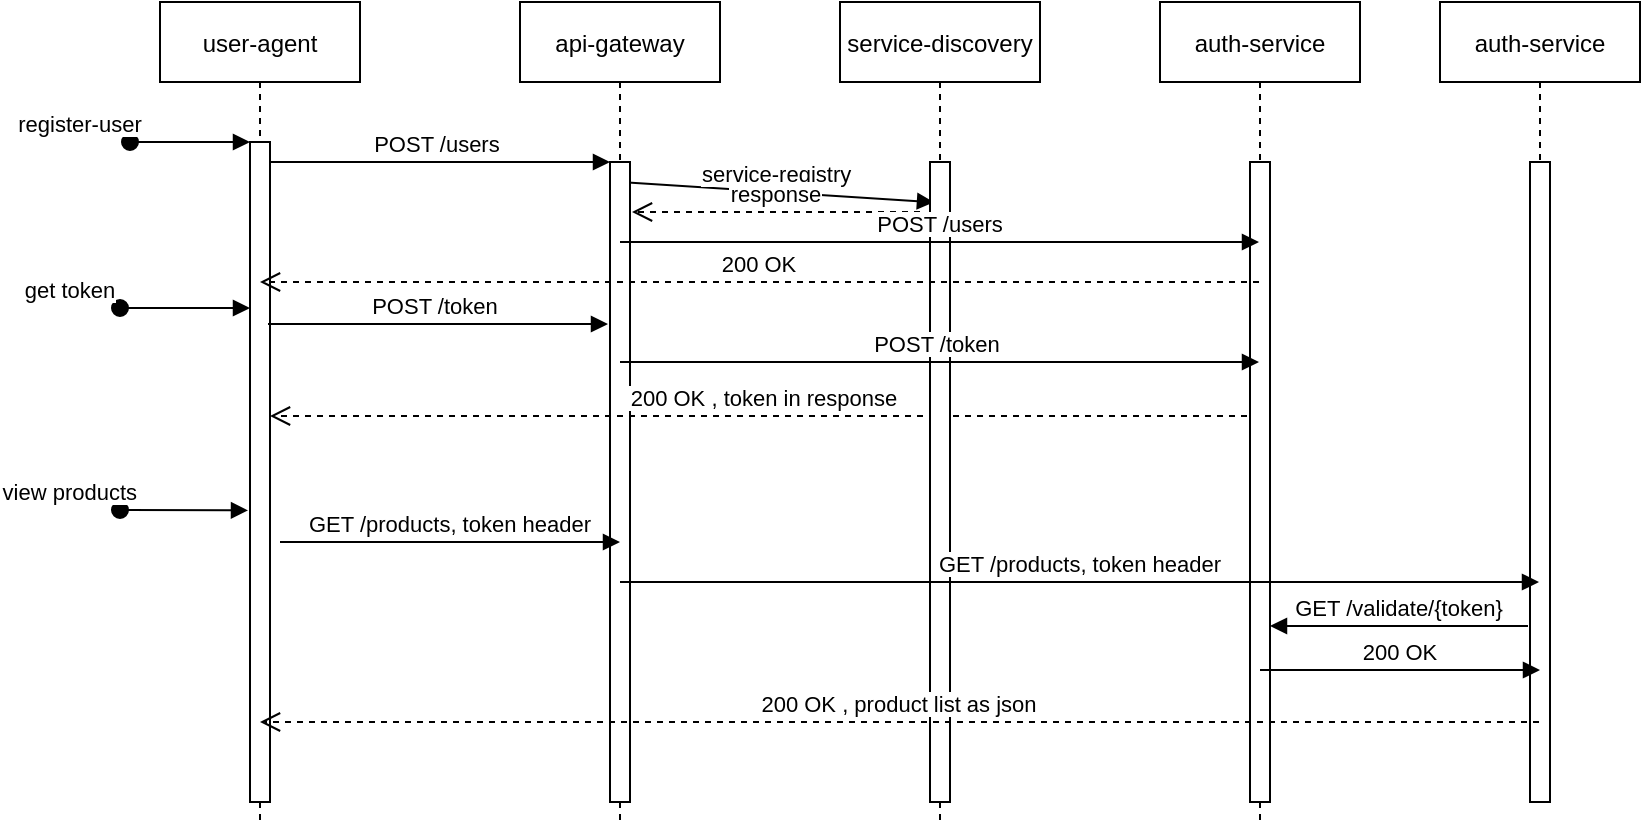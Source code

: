 <mxfile version="13.6.3" type="device"><diagram id="kgpKYQtTHZ0yAKxKKP6v" name="Page-1"><mxGraphModel dx="2272" dy="762" grid="1" gridSize="10" guides="1" tooltips="1" connect="1" arrows="1" fold="1" page="1" pageScale="1" pageWidth="850" pageHeight="1100" math="0" shadow="0"><root><mxCell id="0"/><mxCell id="1" parent="0"/><mxCell id="9Uvjw-tSfNIo9jVJ35Cl-6" value="service-registry" style="verticalAlign=bottom;endArrow=block;shadow=0;strokeWidth=1;entryX=0.2;entryY=0.063;entryDx=0;entryDy=0;entryPerimeter=0;" edge="1" parent="1" target="9Uvjw-tSfNIo9jVJ35Cl-2"><mxGeometry relative="1" as="geometry"><mxPoint x="30" y="260.0" as="sourcePoint"/><mxPoint x="181" y="258" as="targetPoint"/></mxGeometry></mxCell><mxCell id="3nuBFxr9cyL0pnOWT2aG-1" value="user-agent" style="shape=umlLifeline;perimeter=lifelinePerimeter;container=1;collapsible=0;recursiveResize=0;rounded=0;shadow=0;strokeWidth=1;" parent="1" vertex="1"><mxGeometry x="-200" y="170" width="100" height="410" as="geometry"/></mxCell><mxCell id="3nuBFxr9cyL0pnOWT2aG-2" value="" style="points=[];perimeter=orthogonalPerimeter;rounded=0;shadow=0;strokeWidth=1;" parent="3nuBFxr9cyL0pnOWT2aG-1" vertex="1"><mxGeometry x="45" y="70" width="10" height="330" as="geometry"/></mxCell><mxCell id="3nuBFxr9cyL0pnOWT2aG-3" value="register-user" style="verticalAlign=bottom;startArrow=oval;endArrow=block;startSize=8;shadow=0;strokeWidth=1;" parent="3nuBFxr9cyL0pnOWT2aG-1" target="3nuBFxr9cyL0pnOWT2aG-2" edge="1"><mxGeometry x="-1" y="-25" relative="1" as="geometry"><mxPoint x="-15" y="70" as="sourcePoint"/><mxPoint x="-25" y="-25" as="offset"/></mxGeometry></mxCell><mxCell id="3nuBFxr9cyL0pnOWT2aG-5" value="api-gateway" style="shape=umlLifeline;perimeter=lifelinePerimeter;container=1;collapsible=0;recursiveResize=0;rounded=0;shadow=0;strokeWidth=1;" parent="1" vertex="1"><mxGeometry x="-20" y="170" width="100" height="410" as="geometry"/></mxCell><mxCell id="3nuBFxr9cyL0pnOWT2aG-6" value="" style="points=[];perimeter=orthogonalPerimeter;rounded=0;shadow=0;strokeWidth=1;" parent="3nuBFxr9cyL0pnOWT2aG-5" vertex="1"><mxGeometry x="45" y="80" width="10" height="320" as="geometry"/></mxCell><mxCell id="3nuBFxr9cyL0pnOWT2aG-7" value="200 OK , token in response" style="verticalAlign=bottom;endArrow=open;dashed=1;endSize=8;shadow=0;strokeWidth=1;" parent="1" edge="1"><mxGeometry relative="1" as="geometry"><mxPoint x="-145" y="377" as="targetPoint"/><mxPoint x="349.5" y="377" as="sourcePoint"/><Array as="points"><mxPoint x="120" y="377"/></Array></mxGeometry></mxCell><mxCell id="3nuBFxr9cyL0pnOWT2aG-8" value="POST /users " style="verticalAlign=bottom;endArrow=block;entryX=0;entryY=0;shadow=0;strokeWidth=1;" parent="1" source="3nuBFxr9cyL0pnOWT2aG-2" target="3nuBFxr9cyL0pnOWT2aG-6" edge="1"><mxGeometry relative="1" as="geometry"><mxPoint x="-45" y="250" as="sourcePoint"/></mxGeometry></mxCell><mxCell id="9Uvjw-tSfNIo9jVJ35Cl-1" value="service-discovery" style="shape=umlLifeline;perimeter=lifelinePerimeter;container=1;collapsible=0;recursiveResize=0;rounded=0;shadow=0;strokeWidth=1;" vertex="1" parent="1"><mxGeometry x="140" y="170" width="100" height="410" as="geometry"/></mxCell><mxCell id="9Uvjw-tSfNIo9jVJ35Cl-2" value="" style="points=[];perimeter=orthogonalPerimeter;rounded=0;shadow=0;strokeWidth=1;" vertex="1" parent="9Uvjw-tSfNIo9jVJ35Cl-1"><mxGeometry x="45" y="80" width="10" height="320" as="geometry"/></mxCell><mxCell id="9Uvjw-tSfNIo9jVJ35Cl-3" value="auth-service" style="shape=umlLifeline;perimeter=lifelinePerimeter;container=1;collapsible=0;recursiveResize=0;rounded=0;shadow=0;strokeWidth=1;" vertex="1" parent="1"><mxGeometry x="300" y="170" width="100" height="410" as="geometry"/></mxCell><mxCell id="9Uvjw-tSfNIo9jVJ35Cl-4" value="" style="points=[];perimeter=orthogonalPerimeter;rounded=0;shadow=0;strokeWidth=1;" vertex="1" parent="9Uvjw-tSfNIo9jVJ35Cl-3"><mxGeometry x="45" y="80" width="10" height="320" as="geometry"/></mxCell><mxCell id="9Uvjw-tSfNIo9jVJ35Cl-5" value="200 OK" style="verticalAlign=bottom;endArrow=open;dashed=1;endSize=8;shadow=0;strokeWidth=1;" edge="1" parent="1" source="9Uvjw-tSfNIo9jVJ35Cl-3"><mxGeometry relative="1" as="geometry"><mxPoint x="-150" y="310.0" as="targetPoint"/><mxPoint x="20" y="310.0" as="sourcePoint"/></mxGeometry></mxCell><mxCell id="9Uvjw-tSfNIo9jVJ35Cl-7" value="response" style="verticalAlign=bottom;endArrow=open;dashed=1;endSize=8;shadow=0;strokeWidth=1;" edge="1" parent="1"><mxGeometry relative="1" as="geometry"><mxPoint x="36" y="275.0" as="targetPoint"/><mxPoint x="180" y="275" as="sourcePoint"/></mxGeometry></mxCell><mxCell id="9Uvjw-tSfNIo9jVJ35Cl-8" value="POST /users" style="verticalAlign=bottom;endArrow=block;shadow=0;strokeWidth=1;" edge="1" parent="1" target="9Uvjw-tSfNIo9jVJ35Cl-3"><mxGeometry relative="1" as="geometry"><mxPoint x="30" y="290.0" as="sourcePoint"/><mxPoint x="200" y="290.0" as="targetPoint"/></mxGeometry></mxCell><mxCell id="9Uvjw-tSfNIo9jVJ35Cl-12" value="POST /token " style="verticalAlign=bottom;endArrow=block;entryX=0;entryY=0;shadow=0;strokeWidth=1;" edge="1" parent="1"><mxGeometry relative="1" as="geometry"><mxPoint x="-146" y="331.0" as="sourcePoint"/><mxPoint x="24" y="331.0" as="targetPoint"/></mxGeometry></mxCell><mxCell id="9Uvjw-tSfNIo9jVJ35Cl-14" value="get token" style="verticalAlign=bottom;startArrow=oval;endArrow=block;startSize=8;shadow=0;strokeWidth=1;" edge="1" parent="1" target="3nuBFxr9cyL0pnOWT2aG-2"><mxGeometry x="-1" y="-25" relative="1" as="geometry"><mxPoint x="-220" y="323" as="sourcePoint"/><mxPoint x="-145" y="250" as="targetPoint"/><mxPoint x="-25" y="-25" as="offset"/></mxGeometry></mxCell><mxCell id="9Uvjw-tSfNIo9jVJ35Cl-15" value="auth-service" style="shape=umlLifeline;perimeter=lifelinePerimeter;container=1;collapsible=0;recursiveResize=0;rounded=0;shadow=0;strokeWidth=1;" vertex="1" parent="1"><mxGeometry x="440" y="170" width="100" height="400" as="geometry"/></mxCell><mxCell id="9Uvjw-tSfNIo9jVJ35Cl-16" value="" style="points=[];perimeter=orthogonalPerimeter;rounded=0;shadow=0;strokeWidth=1;" vertex="1" parent="9Uvjw-tSfNIo9jVJ35Cl-15"><mxGeometry x="45" y="80" width="10" height="320" as="geometry"/></mxCell><mxCell id="9Uvjw-tSfNIo9jVJ35Cl-25" value="200 OK" style="verticalAlign=bottom;endArrow=block;shadow=0;strokeWidth=1;" edge="1" parent="9Uvjw-tSfNIo9jVJ35Cl-15"><mxGeometry relative="1" as="geometry"><mxPoint x="-90" y="334" as="sourcePoint"/><mxPoint x="50" y="334" as="targetPoint"/></mxGeometry></mxCell><mxCell id="9Uvjw-tSfNIo9jVJ35Cl-17" value="view products" style="verticalAlign=bottom;startArrow=oval;endArrow=block;startSize=8;shadow=0;strokeWidth=1;entryX=-0.1;entryY=0.42;entryDx=0;entryDy=0;entryPerimeter=0;" edge="1" parent="1"><mxGeometry x="-1" y="-25" relative="1" as="geometry"><mxPoint x="-220" y="424" as="sourcePoint"/><mxPoint x="-156" y="424.2" as="targetPoint"/><mxPoint x="-25" y="-25" as="offset"/></mxGeometry></mxCell><mxCell id="9Uvjw-tSfNIo9jVJ35Cl-18" value="GET /products, token header" style="verticalAlign=bottom;endArrow=block;entryX=0;entryY=0;shadow=0;strokeWidth=1;" edge="1" parent="1"><mxGeometry relative="1" as="geometry"><mxPoint x="-140" y="440" as="sourcePoint"/><mxPoint x="30" y="440" as="targetPoint"/></mxGeometry></mxCell><mxCell id="9Uvjw-tSfNIo9jVJ35Cl-21" value="POST /token " style="verticalAlign=bottom;endArrow=block;shadow=0;strokeWidth=1;" edge="1" parent="1" target="9Uvjw-tSfNIo9jVJ35Cl-3"><mxGeometry relative="1" as="geometry"><mxPoint x="30" y="350" as="sourcePoint"/><mxPoint x="200" y="350" as="targetPoint"/></mxGeometry></mxCell><mxCell id="9Uvjw-tSfNIo9jVJ35Cl-22" value="GET /products, token header" style="verticalAlign=bottom;endArrow=block;shadow=0;strokeWidth=1;" edge="1" parent="1" target="9Uvjw-tSfNIo9jVJ35Cl-15"><mxGeometry relative="1" as="geometry"><mxPoint x="30" y="460" as="sourcePoint"/><mxPoint x="190" y="460" as="targetPoint"/></mxGeometry></mxCell><mxCell id="9Uvjw-tSfNIo9jVJ35Cl-23" value="GET /validate/{token}" style="verticalAlign=bottom;endArrow=block;shadow=0;strokeWidth=1;exitX=-0.1;exitY=0.725;exitDx=0;exitDy=0;exitPerimeter=0;" edge="1" parent="1" source="9Uvjw-tSfNIo9jVJ35Cl-16" target="9Uvjw-tSfNIo9jVJ35Cl-4"><mxGeometry relative="1" as="geometry"><mxPoint x="-130" y="450" as="sourcePoint"/><mxPoint x="40" y="450" as="targetPoint"/></mxGeometry></mxCell><mxCell id="9Uvjw-tSfNIo9jVJ35Cl-26" value="200 OK , product list as json" style="verticalAlign=bottom;endArrow=open;dashed=1;endSize=8;shadow=0;strokeWidth=1;" edge="1" parent="1" source="9Uvjw-tSfNIo9jVJ35Cl-15"><mxGeometry relative="1" as="geometry"><mxPoint x="-150" y="530" as="targetPoint"/><mxPoint x="344.5" y="530" as="sourcePoint"/><Array as="points"><mxPoint x="115" y="530"/></Array></mxGeometry></mxCell></root></mxGraphModel></diagram></mxfile>